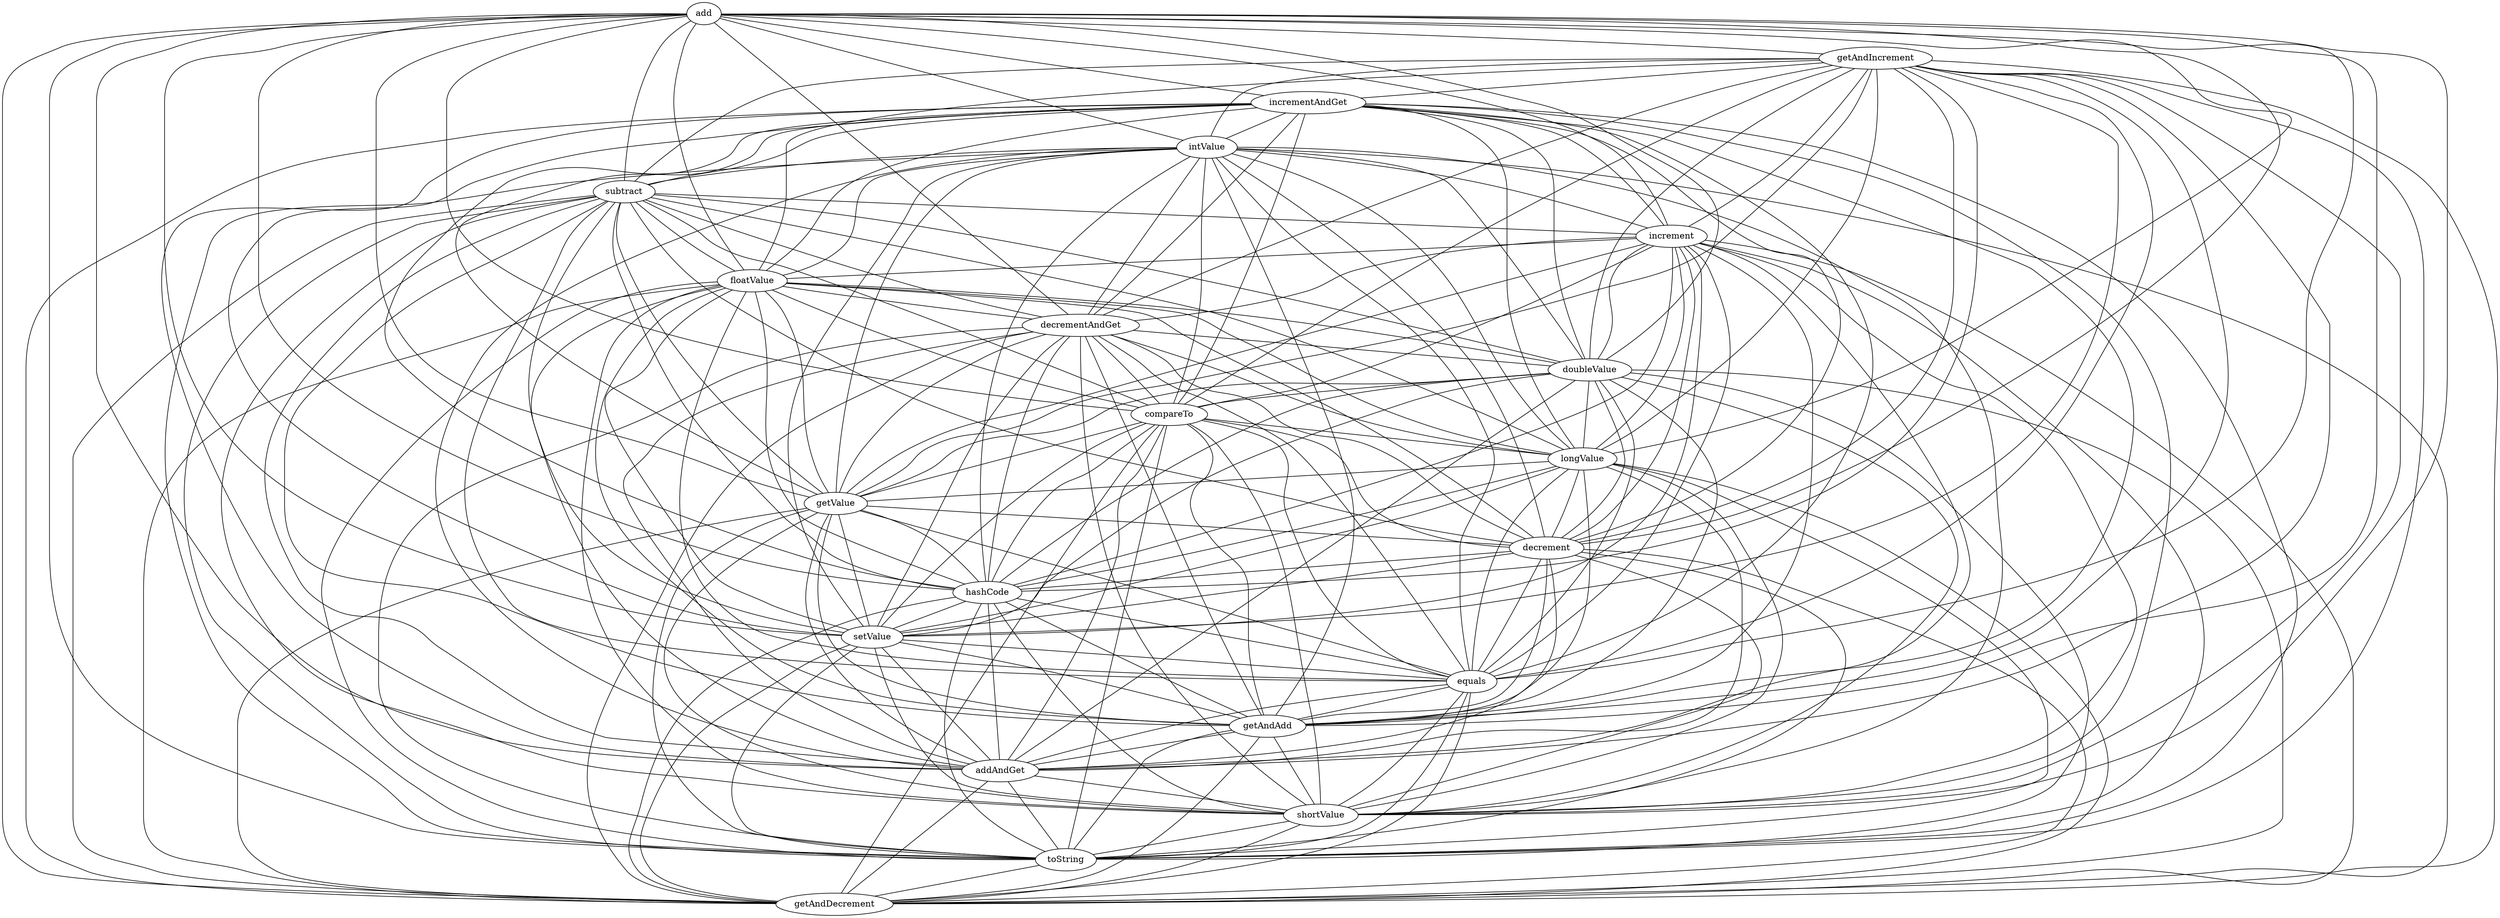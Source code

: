 strict graph ip_map {
add--getAndIncrement;
add--incrementAndGet;
add--intValue;
add--subtract;
add--increment;
add--floatValue;
add--decrementAndGet;
add--doubleValue;
add--compareTo;
add--longValue;
add--getValue;
add--decrement;
add--hashCode;
add--setValue;
add--equals;
add--getAndAdd;
add--addAndGet;
add--shortValue;
add--toString;
add--getAndDecrement;
getAndIncrement--incrementAndGet;
getAndIncrement--intValue;
getAndIncrement--subtract;
getAndIncrement--increment;
getAndIncrement--floatValue;
getAndIncrement--decrementAndGet;
getAndIncrement--doubleValue;
getAndIncrement--compareTo;
getAndIncrement--longValue;
getAndIncrement--getValue;
getAndIncrement--decrement;
getAndIncrement--hashCode;
getAndIncrement--setValue;
getAndIncrement--equals;
getAndIncrement--getAndAdd;
getAndIncrement--addAndGet;
getAndIncrement--shortValue;
getAndIncrement--toString;
getAndIncrement--getAndDecrement;
incrementAndGet--intValue;
incrementAndGet--subtract;
incrementAndGet--increment;
incrementAndGet--floatValue;
incrementAndGet--decrementAndGet;
incrementAndGet--doubleValue;
incrementAndGet--compareTo;
incrementAndGet--longValue;
incrementAndGet--getValue;
incrementAndGet--decrement;
incrementAndGet--hashCode;
incrementAndGet--setValue;
incrementAndGet--equals;
incrementAndGet--getAndAdd;
incrementAndGet--addAndGet;
incrementAndGet--shortValue;
incrementAndGet--toString;
incrementAndGet--getAndDecrement;
intValue--subtract;
intValue--increment;
intValue--floatValue;
intValue--decrementAndGet;
intValue--doubleValue;
intValue--compareTo;
intValue--longValue;
intValue--getValue;
intValue--decrement;
intValue--hashCode;
intValue--setValue;
intValue--equals;
intValue--getAndAdd;
intValue--addAndGet;
intValue--shortValue;
intValue--toString;
intValue--getAndDecrement;
subtract--increment;
subtract--floatValue;
subtract--decrementAndGet;
subtract--doubleValue;
subtract--compareTo;
subtract--longValue;
subtract--getValue;
subtract--decrement;
subtract--hashCode;
subtract--setValue;
subtract--equals;
subtract--getAndAdd;
subtract--addAndGet;
subtract--shortValue;
subtract--toString;
subtract--getAndDecrement;
increment--floatValue;
increment--decrementAndGet;
increment--doubleValue;
increment--compareTo;
increment--longValue;
increment--getValue;
increment--decrement;
increment--hashCode;
increment--setValue;
increment--equals;
increment--getAndAdd;
increment--addAndGet;
increment--shortValue;
increment--toString;
increment--getAndDecrement;
floatValue--decrementAndGet;
floatValue--doubleValue;
floatValue--compareTo;
floatValue--longValue;
floatValue--getValue;
floatValue--decrement;
floatValue--hashCode;
floatValue--setValue;
floatValue--equals;
floatValue--getAndAdd;
floatValue--addAndGet;
floatValue--shortValue;
floatValue--toString;
floatValue--getAndDecrement;
decrementAndGet--doubleValue;
decrementAndGet--compareTo;
decrementAndGet--longValue;
decrementAndGet--getValue;
decrementAndGet--decrement;
decrementAndGet--hashCode;
decrementAndGet--setValue;
decrementAndGet--equals;
decrementAndGet--getAndAdd;
decrementAndGet--addAndGet;
decrementAndGet--shortValue;
decrementAndGet--toString;
decrementAndGet--getAndDecrement;
doubleValue--getValue;
doubleValue--decrement;
doubleValue--hashCode;
doubleValue--setValue;
doubleValue--equals;
doubleValue--getAndAdd;
doubleValue--addAndGet;
doubleValue--shortValue;
doubleValue--toString;
doubleValue--compareTo;
doubleValue--getAndDecrement;
doubleValue--longValue;
compareTo--getValue;
compareTo--decrement;
compareTo--hashCode;
compareTo--setValue;
compareTo--equals;
compareTo--getAndAdd;
compareTo--addAndGet;
compareTo--shortValue;
compareTo--toString;
compareTo--getAndDecrement;
compareTo--longValue;
longValue--getValue;
longValue--decrement;
longValue--hashCode;
longValue--setValue;
longValue--equals;
longValue--getAndAdd;
longValue--addAndGet;
longValue--shortValue;
longValue--toString;
longValue--getAndDecrement;
getValue--decrement;
getValue--hashCode;
getValue--setValue;
getValue--equals;
getValue--getAndAdd;
getValue--addAndGet;
getValue--shortValue;
getValue--toString;
getValue--getAndDecrement;
decrement--hashCode;
decrement--setValue;
decrement--equals;
decrement--getAndAdd;
decrement--addAndGet;
decrement--shortValue;
decrement--toString;
decrement--getAndDecrement;
hashCode--setValue;
hashCode--equals;
hashCode--getAndAdd;
hashCode--addAndGet;
hashCode--shortValue;
hashCode--toString;
hashCode--getAndDecrement;
setValue--equals;
setValue--getAndAdd;
setValue--addAndGet;
setValue--shortValue;
setValue--toString;
setValue--getAndDecrement;
equals--getAndAdd;
equals--addAndGet;
equals--shortValue;
equals--toString;
equals--getAndDecrement;
getAndAdd--addAndGet;
getAndAdd--shortValue;
getAndAdd--toString;
getAndAdd--getAndDecrement;
addAndGet--shortValue;
addAndGet--toString;
addAndGet--getAndDecrement;
shortValue--toString;
shortValue--getAndDecrement;
toString--getAndDecrement;
}